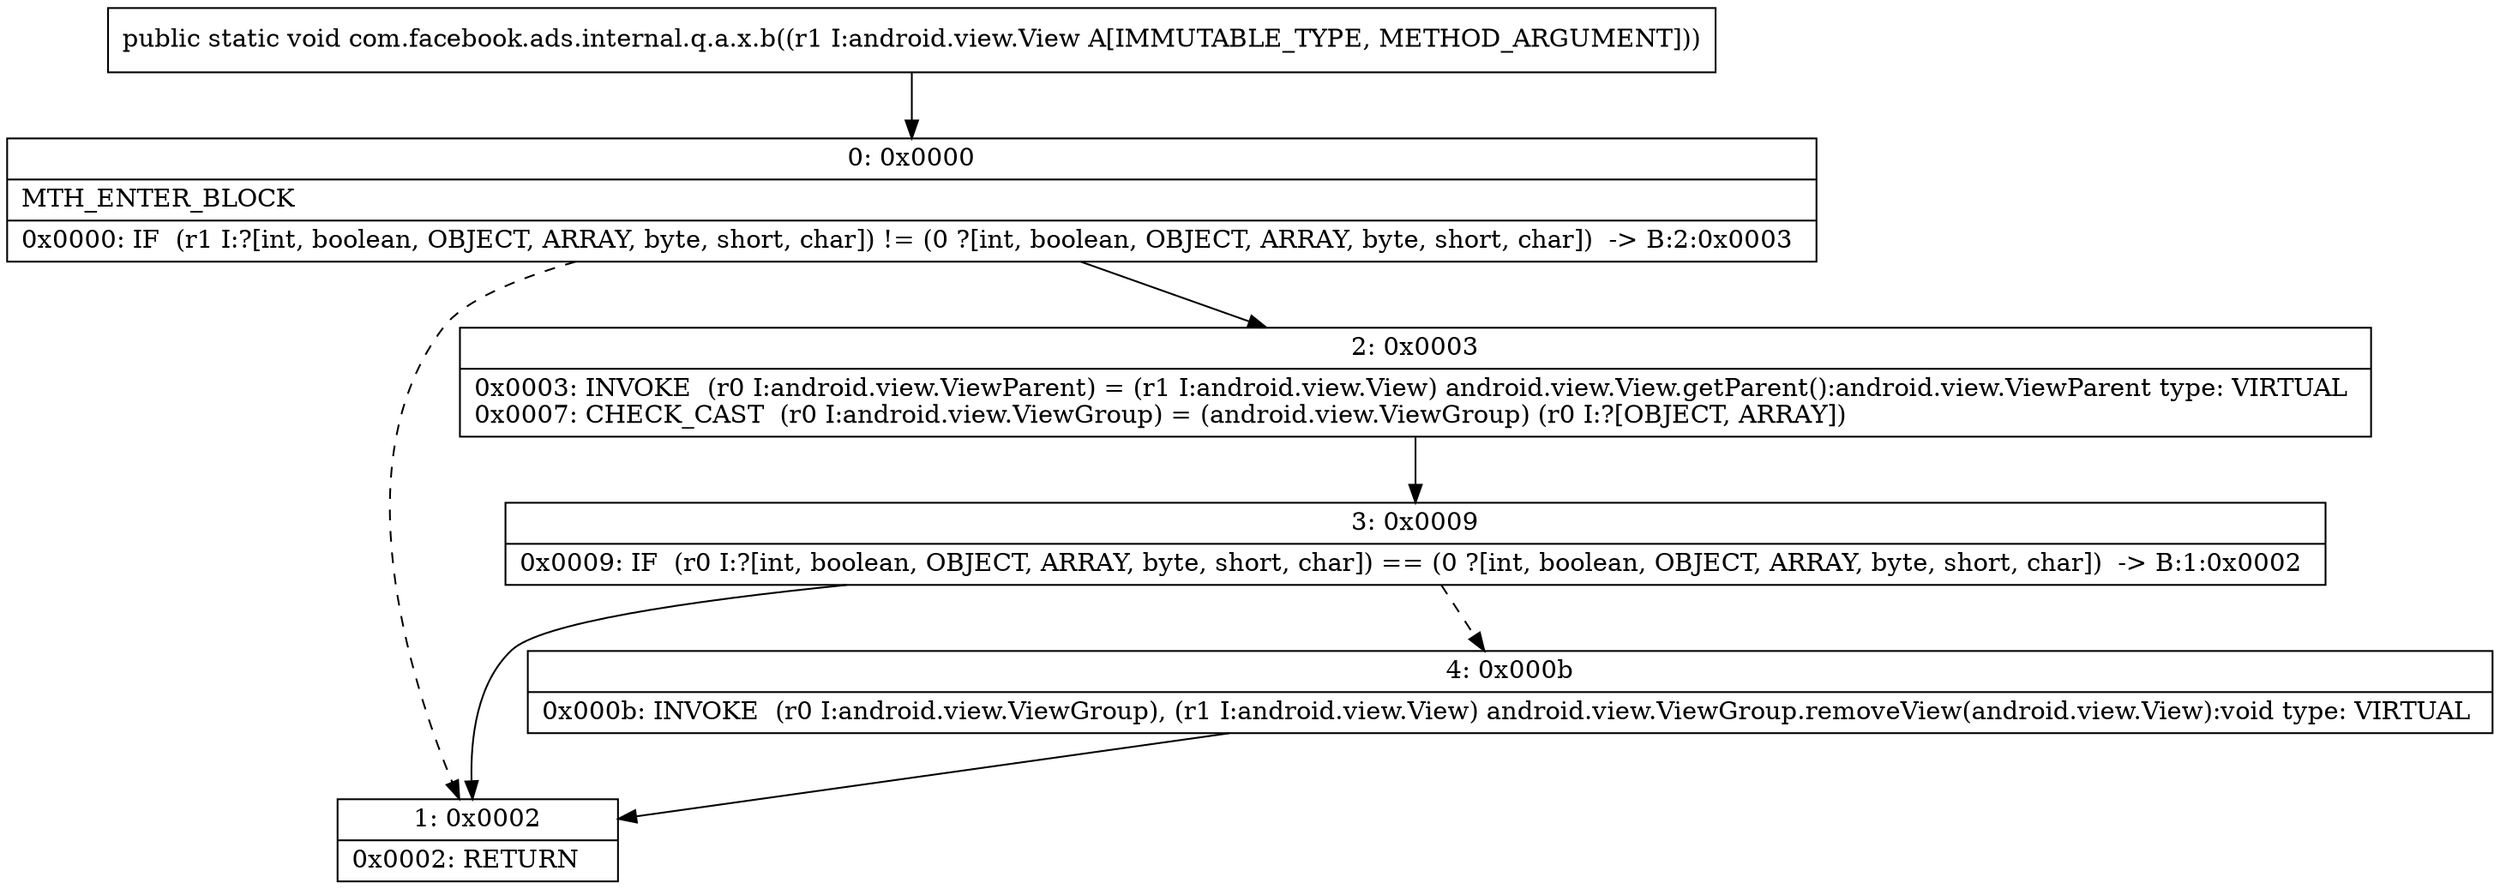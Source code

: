 digraph "CFG forcom.facebook.ads.internal.q.a.x.b(Landroid\/view\/View;)V" {
Node_0 [shape=record,label="{0\:\ 0x0000|MTH_ENTER_BLOCK\l|0x0000: IF  (r1 I:?[int, boolean, OBJECT, ARRAY, byte, short, char]) != (0 ?[int, boolean, OBJECT, ARRAY, byte, short, char])  \-\> B:2:0x0003 \l}"];
Node_1 [shape=record,label="{1\:\ 0x0002|0x0002: RETURN   \l}"];
Node_2 [shape=record,label="{2\:\ 0x0003|0x0003: INVOKE  (r0 I:android.view.ViewParent) = (r1 I:android.view.View) android.view.View.getParent():android.view.ViewParent type: VIRTUAL \l0x0007: CHECK_CAST  (r0 I:android.view.ViewGroup) = (android.view.ViewGroup) (r0 I:?[OBJECT, ARRAY]) \l}"];
Node_3 [shape=record,label="{3\:\ 0x0009|0x0009: IF  (r0 I:?[int, boolean, OBJECT, ARRAY, byte, short, char]) == (0 ?[int, boolean, OBJECT, ARRAY, byte, short, char])  \-\> B:1:0x0002 \l}"];
Node_4 [shape=record,label="{4\:\ 0x000b|0x000b: INVOKE  (r0 I:android.view.ViewGroup), (r1 I:android.view.View) android.view.ViewGroup.removeView(android.view.View):void type: VIRTUAL \l}"];
MethodNode[shape=record,label="{public static void com.facebook.ads.internal.q.a.x.b((r1 I:android.view.View A[IMMUTABLE_TYPE, METHOD_ARGUMENT])) }"];
MethodNode -> Node_0;
Node_0 -> Node_1[style=dashed];
Node_0 -> Node_2;
Node_2 -> Node_3;
Node_3 -> Node_1;
Node_3 -> Node_4[style=dashed];
Node_4 -> Node_1;
}

